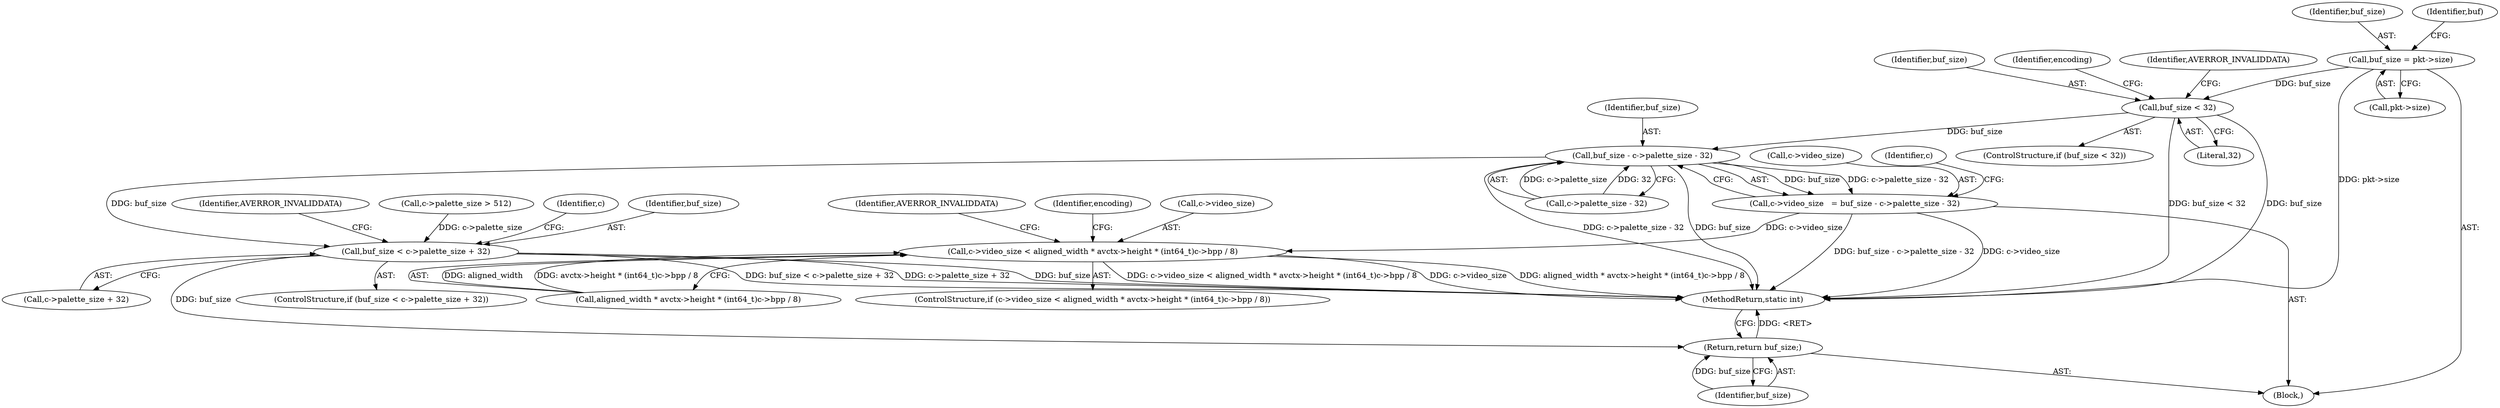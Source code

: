 digraph "0_FFmpeg_1e42736b95065c69a7481d0cf55247024f54b660@pointer" {
"1000121" [label="(Call,buf_size = pkt->size)"];
"1000133" [label="(Call,buf_size < 32)"];
"1000206" [label="(Call,buf_size - c->palette_size - 32)"];
"1000202" [label="(Call,c->video_size   = buf_size - c->palette_size - 32)"];
"1000310" [label="(Call,c->video_size < aligned_width * avctx->height * (int64_t)c->bpp / 8)"];
"1000222" [label="(Call,buf_size < c->palette_size + 32)"];
"1000506" [label="(Return,return buf_size;)"];
"1000105" [label="(Block,)"];
"1000314" [label="(Call,aligned_width * avctx->height * (int64_t)c->bpp / 8)"];
"1000123" [label="(Call,pkt->size)"];
"1000203" [label="(Call,c->video_size)"];
"1000332" [label="(Identifier,encoding)"];
"1000135" [label="(Literal,32)"];
"1000508" [label="(MethodReturn,static int)"];
"1000223" [label="(Identifier,buf_size)"];
"1000206" [label="(Call,buf_size - c->palette_size - 32)"];
"1000216" [label="(Identifier,c)"];
"1000311" [label="(Call,c->video_size)"];
"1000310" [label="(Call,c->video_size < aligned_width * avctx->height * (int64_t)c->bpp / 8)"];
"1000222" [label="(Call,buf_size < c->palette_size + 32)"];
"1000133" [label="(Call,buf_size < 32)"];
"1000309" [label="(ControlStructure,if (c->video_size < aligned_width * avctx->height * (int64_t)c->bpp / 8))"];
"1000134" [label="(Identifier,buf_size)"];
"1000202" [label="(Call,c->video_size   = buf_size - c->palette_size - 32)"];
"1000221" [label="(ControlStructure,if (buf_size < c->palette_size + 32))"];
"1000230" [label="(Identifier,AVERROR_INVALIDDATA)"];
"1000122" [label="(Identifier,buf_size)"];
"1000128" [label="(Identifier,buf)"];
"1000207" [label="(Identifier,buf_size)"];
"1000132" [label="(ControlStructure,if (buf_size < 32))"];
"1000139" [label="(Identifier,encoding)"];
"1000214" [label="(Call,c->palette_size > 512)"];
"1000137" [label="(Identifier,AVERROR_INVALIDDATA)"];
"1000328" [label="(Identifier,AVERROR_INVALIDDATA)"];
"1000234" [label="(Identifier,c)"];
"1000224" [label="(Call,c->palette_size + 32)"];
"1000507" [label="(Identifier,buf_size)"];
"1000506" [label="(Return,return buf_size;)"];
"1000121" [label="(Call,buf_size = pkt->size)"];
"1000208" [label="(Call,c->palette_size - 32)"];
"1000121" -> "1000105"  [label="AST: "];
"1000121" -> "1000123"  [label="CFG: "];
"1000122" -> "1000121"  [label="AST: "];
"1000123" -> "1000121"  [label="AST: "];
"1000128" -> "1000121"  [label="CFG: "];
"1000121" -> "1000508"  [label="DDG: pkt->size"];
"1000121" -> "1000133"  [label="DDG: buf_size"];
"1000133" -> "1000132"  [label="AST: "];
"1000133" -> "1000135"  [label="CFG: "];
"1000134" -> "1000133"  [label="AST: "];
"1000135" -> "1000133"  [label="AST: "];
"1000137" -> "1000133"  [label="CFG: "];
"1000139" -> "1000133"  [label="CFG: "];
"1000133" -> "1000508"  [label="DDG: buf_size"];
"1000133" -> "1000508"  [label="DDG: buf_size < 32"];
"1000133" -> "1000206"  [label="DDG: buf_size"];
"1000206" -> "1000202"  [label="AST: "];
"1000206" -> "1000208"  [label="CFG: "];
"1000207" -> "1000206"  [label="AST: "];
"1000208" -> "1000206"  [label="AST: "];
"1000202" -> "1000206"  [label="CFG: "];
"1000206" -> "1000508"  [label="DDG: c->palette_size - 32"];
"1000206" -> "1000508"  [label="DDG: buf_size"];
"1000206" -> "1000202"  [label="DDG: buf_size"];
"1000206" -> "1000202"  [label="DDG: c->palette_size - 32"];
"1000208" -> "1000206"  [label="DDG: c->palette_size"];
"1000208" -> "1000206"  [label="DDG: 32"];
"1000206" -> "1000222"  [label="DDG: buf_size"];
"1000202" -> "1000105"  [label="AST: "];
"1000203" -> "1000202"  [label="AST: "];
"1000216" -> "1000202"  [label="CFG: "];
"1000202" -> "1000508"  [label="DDG: buf_size - c->palette_size - 32"];
"1000202" -> "1000508"  [label="DDG: c->video_size"];
"1000202" -> "1000310"  [label="DDG: c->video_size"];
"1000310" -> "1000309"  [label="AST: "];
"1000310" -> "1000314"  [label="CFG: "];
"1000311" -> "1000310"  [label="AST: "];
"1000314" -> "1000310"  [label="AST: "];
"1000328" -> "1000310"  [label="CFG: "];
"1000332" -> "1000310"  [label="CFG: "];
"1000310" -> "1000508"  [label="DDG: c->video_size < aligned_width * avctx->height * (int64_t)c->bpp / 8"];
"1000310" -> "1000508"  [label="DDG: c->video_size"];
"1000310" -> "1000508"  [label="DDG: aligned_width * avctx->height * (int64_t)c->bpp / 8"];
"1000314" -> "1000310"  [label="DDG: aligned_width"];
"1000314" -> "1000310"  [label="DDG: avctx->height * (int64_t)c->bpp / 8"];
"1000222" -> "1000221"  [label="AST: "];
"1000222" -> "1000224"  [label="CFG: "];
"1000223" -> "1000222"  [label="AST: "];
"1000224" -> "1000222"  [label="AST: "];
"1000230" -> "1000222"  [label="CFG: "];
"1000234" -> "1000222"  [label="CFG: "];
"1000222" -> "1000508"  [label="DDG: buf_size"];
"1000222" -> "1000508"  [label="DDG: buf_size < c->palette_size + 32"];
"1000222" -> "1000508"  [label="DDG: c->palette_size + 32"];
"1000214" -> "1000222"  [label="DDG: c->palette_size"];
"1000222" -> "1000506"  [label="DDG: buf_size"];
"1000506" -> "1000105"  [label="AST: "];
"1000506" -> "1000507"  [label="CFG: "];
"1000507" -> "1000506"  [label="AST: "];
"1000508" -> "1000506"  [label="CFG: "];
"1000506" -> "1000508"  [label="DDG: <RET>"];
"1000507" -> "1000506"  [label="DDG: buf_size"];
}

